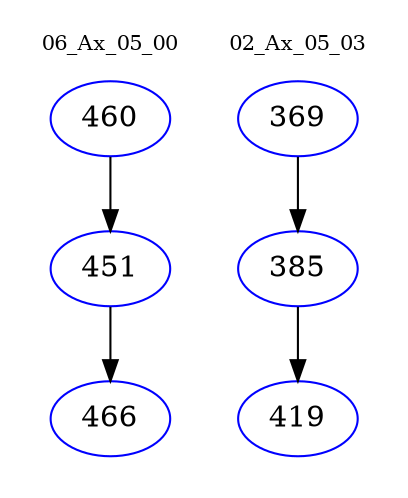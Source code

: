 digraph{
subgraph cluster_0 {
color = white
label = "06_Ax_05_00";
fontsize=10;
T0_460 [label="460", color="blue"]
T0_460 -> T0_451 [color="black"]
T0_451 [label="451", color="blue"]
T0_451 -> T0_466 [color="black"]
T0_466 [label="466", color="blue"]
}
subgraph cluster_1 {
color = white
label = "02_Ax_05_03";
fontsize=10;
T1_369 [label="369", color="blue"]
T1_369 -> T1_385 [color="black"]
T1_385 [label="385", color="blue"]
T1_385 -> T1_419 [color="black"]
T1_419 [label="419", color="blue"]
}
}
